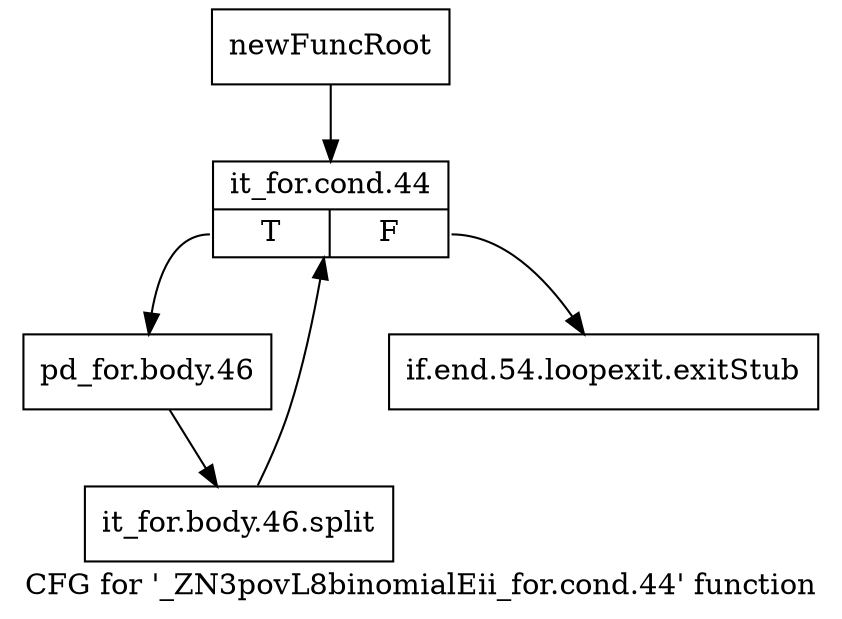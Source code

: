 digraph "CFG for '_ZN3povL8binomialEii_for.cond.44' function" {
	label="CFG for '_ZN3povL8binomialEii_for.cond.44' function";

	Node0x2a330b0 [shape=record,label="{newFuncRoot}"];
	Node0x2a330b0 -> Node0x2a33150;
	Node0x2a33100 [shape=record,label="{if.end.54.loopexit.exitStub}"];
	Node0x2a33150 [shape=record,label="{it_for.cond.44|{<s0>T|<s1>F}}"];
	Node0x2a33150:s0 -> Node0x2a331a0;
	Node0x2a33150:s1 -> Node0x2a33100;
	Node0x2a331a0 [shape=record,label="{pd_for.body.46}"];
	Node0x2a331a0 -> Node0x3823310;
	Node0x3823310 [shape=record,label="{it_for.body.46.split}"];
	Node0x3823310 -> Node0x2a33150;
}
